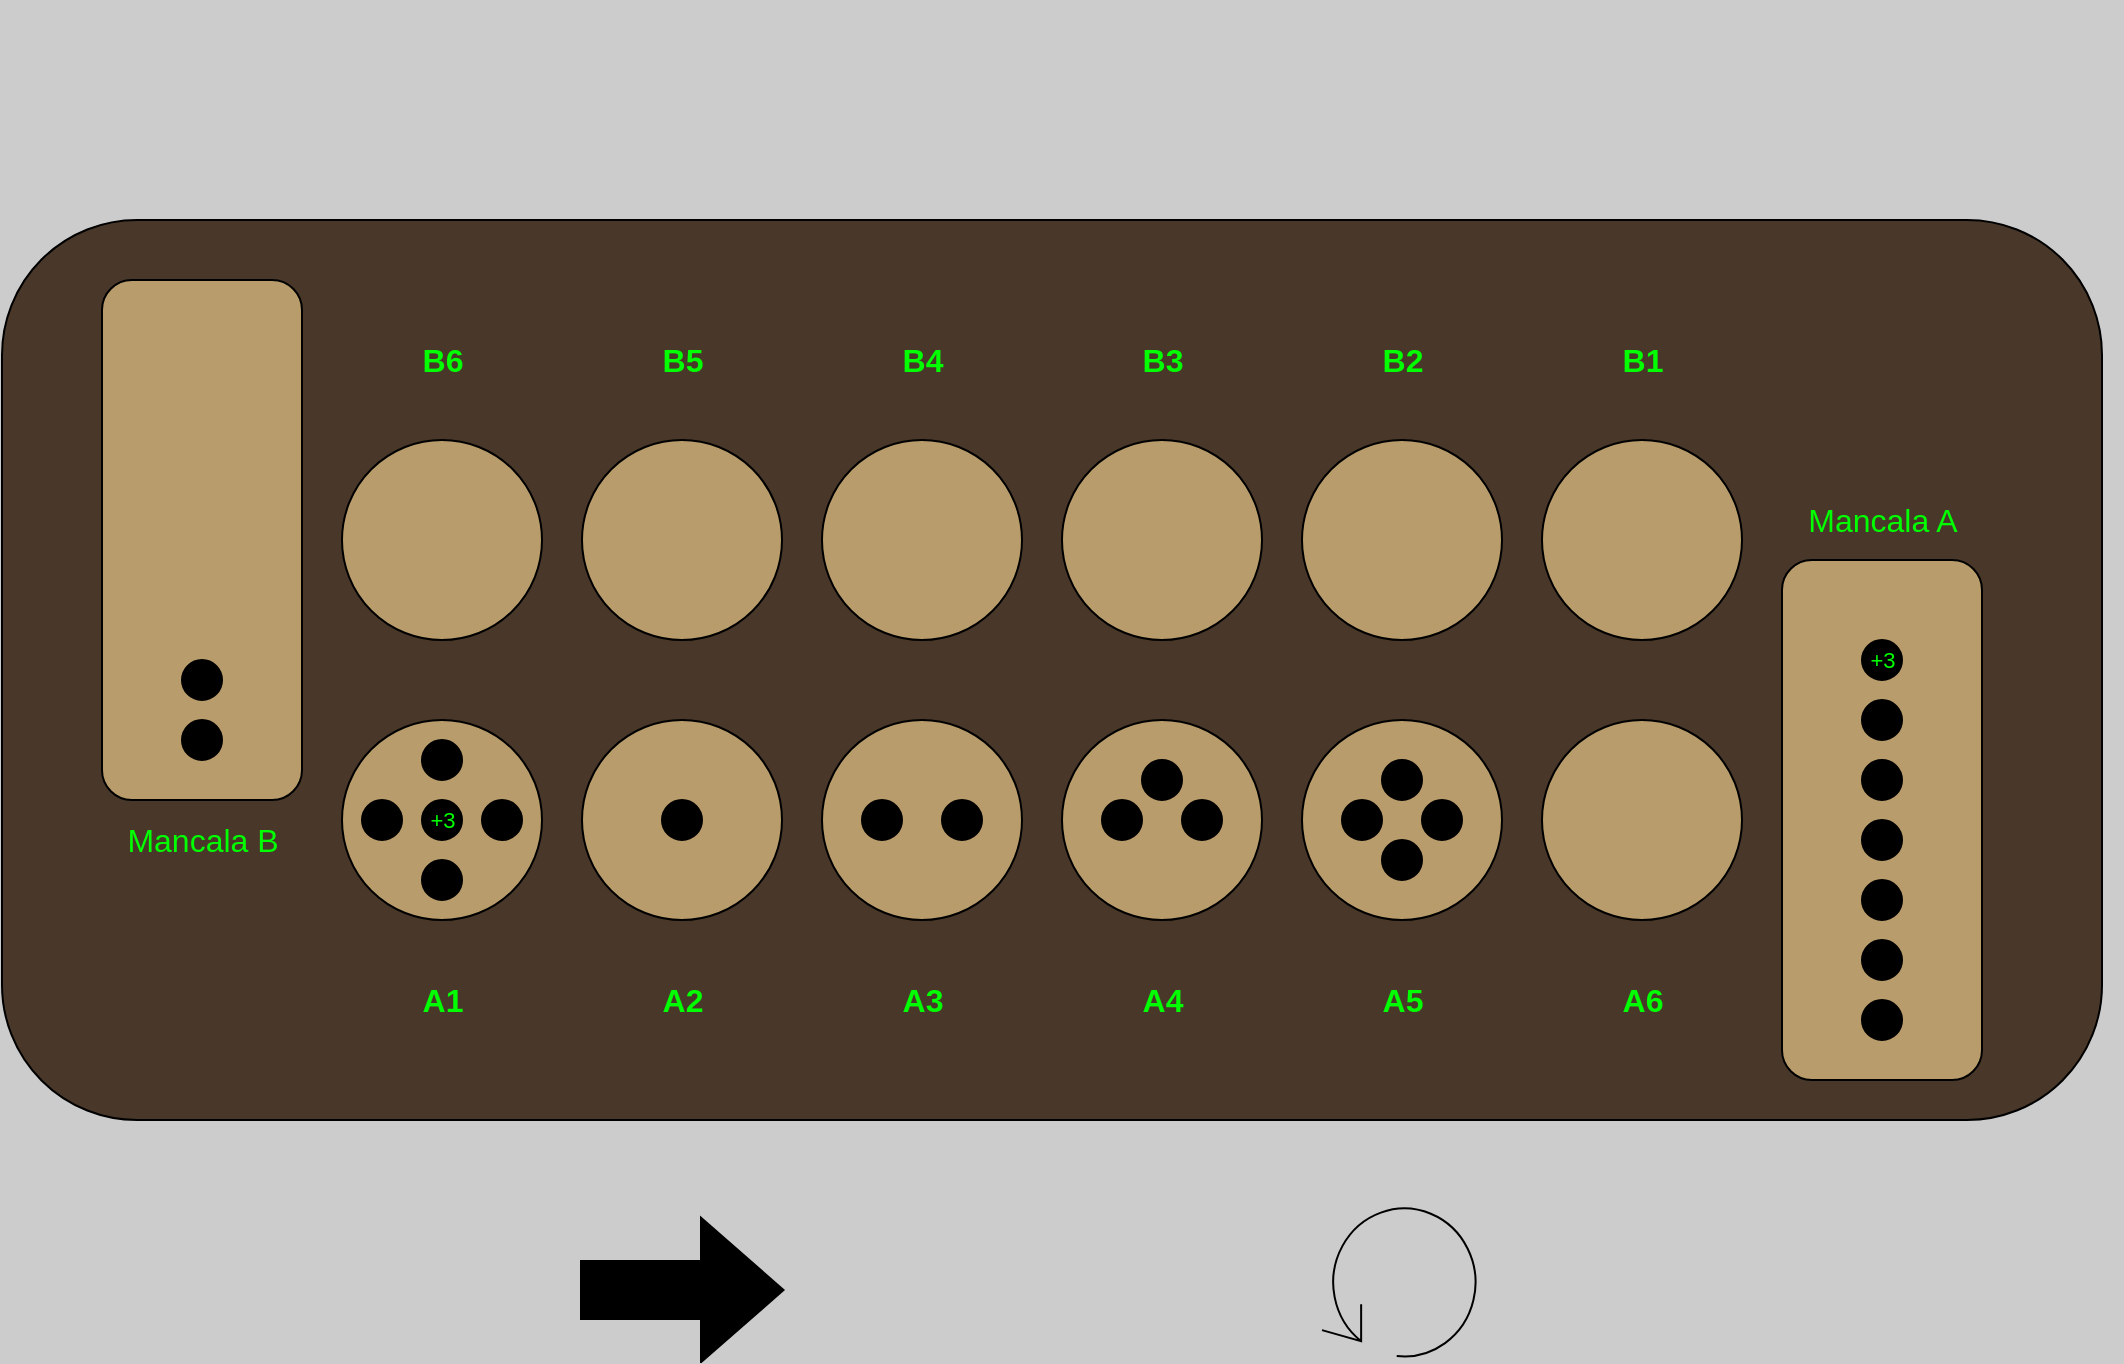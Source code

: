 <mxfile version="12.9.10" type="github"><diagram id="-qk2Ghb_1iSx_dgg7gfJ" name="Page-1"><mxGraphModel dx="1422" dy="828" grid="0" gridSize="10" guides="1" tooltips="1" connect="1" arrows="1" fold="1" page="1" pageScale="1" pageWidth="1100" pageHeight="850" background="#CCCCCC" math="0" shadow="0"><root><mxCell id="0"/><mxCell id="1" parent="0"/><mxCell id="FTtYy8rnEc6SvxEoSqDr-1" value="" style="rounded=1;whiteSpace=wrap;html=1;fillColor=#493829;" vertex="1" parent="1"><mxGeometry x="20" y="130" width="1050" height="450" as="geometry"/></mxCell><mxCell id="FTtYy8rnEc6SvxEoSqDr-7" value="" style="ellipse;whiteSpace=wrap;html=1;aspect=fixed;fillColor=#B99C6B;" vertex="1" parent="1"><mxGeometry x="790" y="380" width="100" height="100" as="geometry"/></mxCell><mxCell id="FTtYy8rnEc6SvxEoSqDr-8" value="" style="rounded=1;whiteSpace=wrap;html=1;fillColor=#b99c6b;direction=south;strokeColor=#000000;fontColor=#ffffff;" vertex="1" parent="1"><mxGeometry x="910" y="300" width="100" height="260" as="geometry"/></mxCell><mxCell id="FTtYy8rnEc6SvxEoSqDr-9" value="" style="ellipse;whiteSpace=wrap;html=1;aspect=fixed;fillColor=#B99C6B;" vertex="1" parent="1"><mxGeometry x="310" y="380" width="100" height="100" as="geometry"/></mxCell><mxCell id="FTtYy8rnEc6SvxEoSqDr-10" value="" style="ellipse;whiteSpace=wrap;html=1;aspect=fixed;fillColor=#B99C6B;" vertex="1" parent="1"><mxGeometry x="430" y="380" width="100" height="100" as="geometry"/></mxCell><mxCell id="FTtYy8rnEc6SvxEoSqDr-11" value="" style="ellipse;whiteSpace=wrap;html=1;aspect=fixed;fillColor=#B99C6B;" vertex="1" parent="1"><mxGeometry x="550" y="380" width="100" height="100" as="geometry"/></mxCell><mxCell id="FTtYy8rnEc6SvxEoSqDr-12" value="" style="ellipse;whiteSpace=wrap;html=1;aspect=fixed;fillColor=#B99C6B;" vertex="1" parent="1"><mxGeometry x="670" y="380" width="100" height="100" as="geometry"/></mxCell><mxCell id="FTtYy8rnEc6SvxEoSqDr-13" value="" style="ellipse;whiteSpace=wrap;html=1;aspect=fixed;fillColor=#B99C6B;" vertex="1" parent="1"><mxGeometry x="190" y="380" width="100" height="100" as="geometry"/></mxCell><mxCell id="FTtYy8rnEc6SvxEoSqDr-14" value="" style="ellipse;whiteSpace=wrap;html=1;aspect=fixed;fillColor=#B99C6B;" vertex="1" parent="1"><mxGeometry x="790" y="240" width="100" height="100" as="geometry"/></mxCell><mxCell id="FTtYy8rnEc6SvxEoSqDr-15" value="" style="ellipse;whiteSpace=wrap;html=1;aspect=fixed;fillColor=#B99C6B;" vertex="1" parent="1"><mxGeometry x="670" y="240" width="100" height="100" as="geometry"/></mxCell><mxCell id="FTtYy8rnEc6SvxEoSqDr-16" value="" style="ellipse;whiteSpace=wrap;html=1;aspect=fixed;fillColor=#B99C6B;" vertex="1" parent="1"><mxGeometry x="550" y="240" width="100" height="100" as="geometry"/></mxCell><mxCell id="FTtYy8rnEc6SvxEoSqDr-17" value="" style="ellipse;whiteSpace=wrap;html=1;aspect=fixed;fillColor=#B99C6B;" vertex="1" parent="1"><mxGeometry x="430" y="240" width="100" height="100" as="geometry"/></mxCell><mxCell id="FTtYy8rnEc6SvxEoSqDr-18" value="" style="ellipse;whiteSpace=wrap;html=1;aspect=fixed;fillColor=#B99C6B;" vertex="1" parent="1"><mxGeometry x="310" y="240" width="100" height="100" as="geometry"/></mxCell><mxCell id="FTtYy8rnEc6SvxEoSqDr-19" value="" style="ellipse;whiteSpace=wrap;html=1;aspect=fixed;fillColor=#B99C6B;" vertex="1" parent="1"><mxGeometry x="190" y="240" width="100" height="100" as="geometry"/></mxCell><mxCell id="FTtYy8rnEc6SvxEoSqDr-20" value="" style="rounded=1;whiteSpace=wrap;html=1;fillColor=#b99c6b;direction=south;strokeColor=#000000;fontColor=#ffffff;glass=0;shadow=0;" vertex="1" parent="1"><mxGeometry x="70" y="160" width="100" height="260" as="geometry"/></mxCell><mxCell id="FTtYy8rnEc6SvxEoSqDr-21" value="" style="shape=image;html=1;verticalAlign=top;verticalLabelPosition=bottom;labelBackgroundColor=#ffffff;imageAspect=0;aspect=fixed;image=https://cdn0.iconfinder.com/data/icons/glyphpack/50/remove-rounded-128.png;fillColor=#B99C6B;" vertex="1" parent="1"><mxGeometry x="1030" y="20" width="50" height="50" as="geometry"/></mxCell><mxCell id="FTtYy8rnEc6SvxEoSqDr-23" value="" style="shape=mxgraph.bpmn.loop;html=1;outlineConnect=0;shadow=0;glass=0;strokeColor=#000000;fillColor=#B99C6B;" vertex="1" parent="1"><mxGeometry x="680" y="620" width="80" height="80" as="geometry"/></mxCell><mxCell id="FTtYy8rnEc6SvxEoSqDr-24" value="" style="ellipse;whiteSpace=wrap;html=1;aspect=fixed;shadow=0;glass=0;strokeColor=#000000;fillColor=#000000;" vertex="1" parent="1"><mxGeometry x="200" y="420" width="20" height="20" as="geometry"/></mxCell><mxCell id="FTtYy8rnEc6SvxEoSqDr-25" value="" style="ellipse;whiteSpace=wrap;html=1;aspect=fixed;shadow=0;glass=0;strokeColor=#000000;fillColor=#000000;" vertex="1" parent="1"><mxGeometry x="230" y="450" width="20" height="20" as="geometry"/></mxCell><mxCell id="FTtYy8rnEc6SvxEoSqDr-26" value="" style="ellipse;whiteSpace=wrap;html=1;aspect=fixed;shadow=0;glass=0;strokeColor=#000000;fillColor=#000000;" vertex="1" parent="1"><mxGeometry x="260" y="420" width="20" height="20" as="geometry"/></mxCell><mxCell id="FTtYy8rnEc6SvxEoSqDr-27" value="" style="ellipse;whiteSpace=wrap;html=1;aspect=fixed;shadow=0;glass=0;strokeColor=#000000;fillColor=#000000;" vertex="1" parent="1"><mxGeometry x="230" y="390" width="20" height="20" as="geometry"/></mxCell><mxCell id="FTtYy8rnEc6SvxEoSqDr-31" value="" style="ellipse;whiteSpace=wrap;html=1;aspect=fixed;shadow=0;glass=0;strokeColor=#000000;fillColor=#000000;" vertex="1" parent="1"><mxGeometry x="230" y="420" width="20" height="20" as="geometry"/></mxCell><mxCell id="FTtYy8rnEc6SvxEoSqDr-33" value="&lt;font color=&quot;#00ff00&quot; style=&quot;font-size: 11px&quot;&gt;+3&lt;/font&gt;" style="text;html=1;align=center;verticalAlign=middle;resizable=0;points=[];autosize=1;" vertex="1" parent="1"><mxGeometry x="225" y="420" width="30" height="20" as="geometry"/></mxCell><mxCell id="FTtYy8rnEc6SvxEoSqDr-38" value="" style="ellipse;whiteSpace=wrap;html=1;aspect=fixed;shadow=0;glass=0;strokeColor=#000000;fillColor=#000000;" vertex="1" parent="1"><mxGeometry x="350" y="420" width="20" height="20" as="geometry"/></mxCell><mxCell id="FTtYy8rnEc6SvxEoSqDr-40" value="" style="ellipse;whiteSpace=wrap;html=1;aspect=fixed;shadow=0;glass=0;strokeColor=#000000;fillColor=#000000;" vertex="1" parent="1"><mxGeometry x="490" y="420" width="20" height="20" as="geometry"/></mxCell><mxCell id="FTtYy8rnEc6SvxEoSqDr-41" value="" style="ellipse;whiteSpace=wrap;html=1;aspect=fixed;shadow=0;glass=0;strokeColor=#000000;fillColor=#000000;" vertex="1" parent="1"><mxGeometry x="450" y="420" width="20" height="20" as="geometry"/></mxCell><mxCell id="FTtYy8rnEc6SvxEoSqDr-42" value="" style="ellipse;whiteSpace=wrap;html=1;aspect=fixed;shadow=0;glass=0;strokeColor=#000000;fillColor=#000000;" vertex="1" parent="1"><mxGeometry x="610" y="420" width="20" height="20" as="geometry"/></mxCell><mxCell id="FTtYy8rnEc6SvxEoSqDr-43" value="" style="ellipse;whiteSpace=wrap;html=1;aspect=fixed;shadow=0;glass=0;strokeColor=#000000;fillColor=#000000;" vertex="1" parent="1"><mxGeometry x="570" y="420" width="20" height="20" as="geometry"/></mxCell><mxCell id="FTtYy8rnEc6SvxEoSqDr-44" value="" style="ellipse;whiteSpace=wrap;html=1;aspect=fixed;shadow=0;glass=0;strokeColor=#000000;fillColor=#000000;" vertex="1" parent="1"><mxGeometry x="730" y="420" width="20" height="20" as="geometry"/></mxCell><mxCell id="FTtYy8rnEc6SvxEoSqDr-45" value="" style="ellipse;whiteSpace=wrap;html=1;aspect=fixed;shadow=0;glass=0;strokeColor=#000000;fillColor=#000000;" vertex="1" parent="1"><mxGeometry x="690" y="420" width="20" height="20" as="geometry"/></mxCell><mxCell id="FTtYy8rnEc6SvxEoSqDr-46" value="" style="ellipse;whiteSpace=wrap;html=1;aspect=fixed;shadow=0;glass=0;strokeColor=#000000;fillColor=#000000;" vertex="1" parent="1"><mxGeometry x="590" y="400" width="20" height="20" as="geometry"/></mxCell><mxCell id="FTtYy8rnEc6SvxEoSqDr-48" value="" style="ellipse;whiteSpace=wrap;html=1;aspect=fixed;shadow=0;glass=0;strokeColor=#000000;fillColor=#000000;" vertex="1" parent="1"><mxGeometry x="710" y="440" width="20" height="20" as="geometry"/></mxCell><mxCell id="FTtYy8rnEc6SvxEoSqDr-49" value="" style="ellipse;whiteSpace=wrap;html=1;aspect=fixed;shadow=0;glass=0;strokeColor=#000000;fillColor=#000000;" vertex="1" parent="1"><mxGeometry x="710" y="400" width="20" height="20" as="geometry"/></mxCell><mxCell id="FTtYy8rnEc6SvxEoSqDr-51" value="" style="ellipse;whiteSpace=wrap;html=1;aspect=fixed;shadow=0;glass=0;strokeColor=#000000;fillColor=#000000;" vertex="1" parent="1"><mxGeometry x="950" y="520" width="20" height="20" as="geometry"/></mxCell><mxCell id="FTtYy8rnEc6SvxEoSqDr-52" value="" style="ellipse;whiteSpace=wrap;html=1;aspect=fixed;shadow=0;glass=0;strokeColor=#000000;fillColor=#000000;" vertex="1" parent="1"><mxGeometry x="950" y="490" width="20" height="20" as="geometry"/></mxCell><mxCell id="FTtYy8rnEc6SvxEoSqDr-53" value="" style="ellipse;whiteSpace=wrap;html=1;aspect=fixed;shadow=0;glass=0;strokeColor=#000000;fillColor=#000000;" vertex="1" parent="1"><mxGeometry x="950" y="460" width="20" height="20" as="geometry"/></mxCell><mxCell id="FTtYy8rnEc6SvxEoSqDr-54" value="" style="ellipse;whiteSpace=wrap;html=1;aspect=fixed;shadow=0;glass=0;strokeColor=#000000;fillColor=#000000;" vertex="1" parent="1"><mxGeometry x="950" y="430" width="20" height="20" as="geometry"/></mxCell><mxCell id="FTtYy8rnEc6SvxEoSqDr-57" value="" style="ellipse;whiteSpace=wrap;html=1;aspect=fixed;shadow=0;glass=0;strokeColor=#000000;fillColor=#000000;" vertex="1" parent="1"><mxGeometry x="950" y="400" width="20" height="20" as="geometry"/></mxCell><mxCell id="FTtYy8rnEc6SvxEoSqDr-58" value="" style="ellipse;whiteSpace=wrap;html=1;aspect=fixed;shadow=0;glass=0;strokeColor=#000000;fillColor=#000000;" vertex="1" parent="1"><mxGeometry x="950" y="370" width="20" height="20" as="geometry"/></mxCell><mxCell id="FTtYy8rnEc6SvxEoSqDr-59" value="" style="ellipse;whiteSpace=wrap;html=1;aspect=fixed;shadow=0;glass=0;strokeColor=#000000;fillColor=#000000;" vertex="1" parent="1"><mxGeometry x="950" y="340" width="20" height="20" as="geometry"/></mxCell><mxCell id="FTtYy8rnEc6SvxEoSqDr-61" value="&lt;font color=&quot;#00ff00&quot; style=&quot;font-size: 11px&quot;&gt;+3&lt;/font&gt;" style="text;html=1;align=center;verticalAlign=middle;resizable=0;points=[];autosize=1;" vertex="1" parent="1"><mxGeometry x="945" y="340" width="30" height="20" as="geometry"/></mxCell><mxCell id="FTtYy8rnEc6SvxEoSqDr-62" value="&lt;font style=&quot;font-size: 16px&quot; color=&quot;#00ff00&quot;&gt;&lt;b&gt;A1&lt;/b&gt;&lt;/font&gt;" style="text;html=1;align=center;verticalAlign=middle;resizable=0;points=[];autosize=1;" vertex="1" parent="1"><mxGeometry x="220" y="510" width="40" height="20" as="geometry"/></mxCell><mxCell id="FTtYy8rnEc6SvxEoSqDr-63" value="&lt;font style=&quot;font-size: 16px&quot; color=&quot;#00ff00&quot;&gt;&lt;b&gt;A2&lt;/b&gt;&lt;/font&gt;" style="text;html=1;align=center;verticalAlign=middle;resizable=0;points=[];autosize=1;" vertex="1" parent="1"><mxGeometry x="340" y="510" width="40" height="20" as="geometry"/></mxCell><mxCell id="FTtYy8rnEc6SvxEoSqDr-64" value="&lt;font style=&quot;font-size: 16px&quot; color=&quot;#00ff00&quot;&gt;&lt;b&gt;A3&lt;/b&gt;&lt;/font&gt;" style="text;html=1;align=center;verticalAlign=middle;resizable=0;points=[];autosize=1;" vertex="1" parent="1"><mxGeometry x="460" y="510" width="40" height="20" as="geometry"/></mxCell><mxCell id="FTtYy8rnEc6SvxEoSqDr-65" value="&lt;font style=&quot;font-size: 16px&quot; color=&quot;#00ff00&quot;&gt;&lt;b&gt;A5&lt;/b&gt;&lt;/font&gt;" style="text;html=1;align=center;verticalAlign=middle;resizable=0;points=[];autosize=1;" vertex="1" parent="1"><mxGeometry x="700" y="510" width="40" height="20" as="geometry"/></mxCell><mxCell id="FTtYy8rnEc6SvxEoSqDr-66" value="&lt;font style=&quot;font-size: 16px&quot; color=&quot;#00ff00&quot;&gt;&lt;b&gt;A4&lt;/b&gt;&lt;/font&gt;" style="text;html=1;align=center;verticalAlign=middle;resizable=0;points=[];autosize=1;" vertex="1" parent="1"><mxGeometry x="580" y="510" width="40" height="20" as="geometry"/></mxCell><mxCell id="FTtYy8rnEc6SvxEoSqDr-67" value="&lt;font style=&quot;font-size: 16px&quot; color=&quot;#00ff00&quot;&gt;&lt;b&gt;A6&lt;br&gt;&lt;/b&gt;&lt;/font&gt;" style="text;html=1;align=center;verticalAlign=middle;resizable=0;points=[];autosize=1;" vertex="1" parent="1"><mxGeometry x="820" y="510" width="40" height="20" as="geometry"/></mxCell><mxCell id="FTtYy8rnEc6SvxEoSqDr-68" value="" style="verticalLabelPosition=bottom;verticalAlign=top;html=1;strokeWidth=2;shape=mxgraph.arrows2.arrow;dy=0.6;dx=40;notch=0;shadow=0;glass=0;fillColor=#000000;" vertex="1" parent="1"><mxGeometry x="310" y="630" width="100" height="70" as="geometry"/></mxCell><mxCell id="FTtYy8rnEc6SvxEoSqDr-69" value="&lt;p&gt;&lt;font color=&quot;#00ff00&quot; style=&quot;font-size: 16px&quot;&gt;Mancala A&lt;/font&gt;&lt;/p&gt;" style="text;html=1;align=center;verticalAlign=middle;resizable=0;points=[];autosize=1;" vertex="1" parent="1"><mxGeometry x="915" y="260" width="90" height="40" as="geometry"/></mxCell><mxCell id="FTtYy8rnEc6SvxEoSqDr-70" value="&lt;p&gt;&lt;font color=&quot;#00ff00&quot; style=&quot;font-size: 16px&quot;&gt;Mancala B&lt;/font&gt;&lt;/p&gt;" style="text;html=1;align=center;verticalAlign=middle;resizable=0;points=[];autosize=1;" vertex="1" parent="1"><mxGeometry x="75" y="420" width="90" height="40" as="geometry"/></mxCell><mxCell id="FTtYy8rnEc6SvxEoSqDr-71" value="" style="ellipse;whiteSpace=wrap;html=1;aspect=fixed;shadow=0;glass=0;strokeColor=#000000;fillColor=#000000;" vertex="1" parent="1"><mxGeometry x="110" y="380" width="20" height="20" as="geometry"/></mxCell><mxCell id="FTtYy8rnEc6SvxEoSqDr-72" value="" style="ellipse;whiteSpace=wrap;html=1;aspect=fixed;shadow=0;glass=0;strokeColor=#000000;fillColor=#000000;" vertex="1" parent="1"><mxGeometry x="110" y="350" width="20" height="20" as="geometry"/></mxCell><mxCell id="FTtYy8rnEc6SvxEoSqDr-74" value="&lt;font style=&quot;font-size: 16px&quot; color=&quot;#00ff00&quot;&gt;&lt;b&gt;B6&lt;/b&gt;&lt;/font&gt;" style="text;html=1;align=center;verticalAlign=middle;resizable=0;points=[];autosize=1;" vertex="1" parent="1"><mxGeometry x="220" y="190" width="40" height="20" as="geometry"/></mxCell><mxCell id="FTtYy8rnEc6SvxEoSqDr-75" value="&lt;font style=&quot;font-size: 16px&quot; color=&quot;#00ff00&quot;&gt;&lt;b&gt;B5&lt;/b&gt;&lt;/font&gt;" style="text;html=1;align=center;verticalAlign=middle;resizable=0;points=[];autosize=1;" vertex="1" parent="1"><mxGeometry x="340" y="190" width="40" height="20" as="geometry"/></mxCell><mxCell id="FTtYy8rnEc6SvxEoSqDr-76" value="&lt;font style=&quot;font-size: 16px&quot; color=&quot;#00ff00&quot;&gt;&lt;b&gt;B4&lt;/b&gt;&lt;/font&gt;" style="text;html=1;align=center;verticalAlign=middle;resizable=0;points=[];autosize=1;" vertex="1" parent="1"><mxGeometry x="460" y="190" width="40" height="20" as="geometry"/></mxCell><mxCell id="FTtYy8rnEc6SvxEoSqDr-77" value="&lt;font style=&quot;font-size: 16px&quot; color=&quot;#00ff00&quot;&gt;&lt;b&gt;B2&lt;/b&gt;&lt;/font&gt;" style="text;html=1;align=center;verticalAlign=middle;resizable=0;points=[];autosize=1;" vertex="1" parent="1"><mxGeometry x="700" y="190" width="40" height="20" as="geometry"/></mxCell><mxCell id="FTtYy8rnEc6SvxEoSqDr-78" value="&lt;font style=&quot;font-size: 16px&quot; color=&quot;#00ff00&quot;&gt;&lt;b&gt;B3&lt;/b&gt;&lt;/font&gt;" style="text;html=1;align=center;verticalAlign=middle;resizable=0;points=[];autosize=1;" vertex="1" parent="1"><mxGeometry x="580" y="190" width="40" height="20" as="geometry"/></mxCell><mxCell id="FTtYy8rnEc6SvxEoSqDr-79" value="&lt;font style=&quot;font-size: 16px&quot; color=&quot;#00ff00&quot;&gt;&lt;b&gt;B1&lt;br&gt;&lt;/b&gt;&lt;/font&gt;" style="text;html=1;align=center;verticalAlign=middle;resizable=0;points=[];autosize=1;" vertex="1" parent="1"><mxGeometry x="820" y="190" width="40" height="20" as="geometry"/></mxCell></root></mxGraphModel></diagram></mxfile>